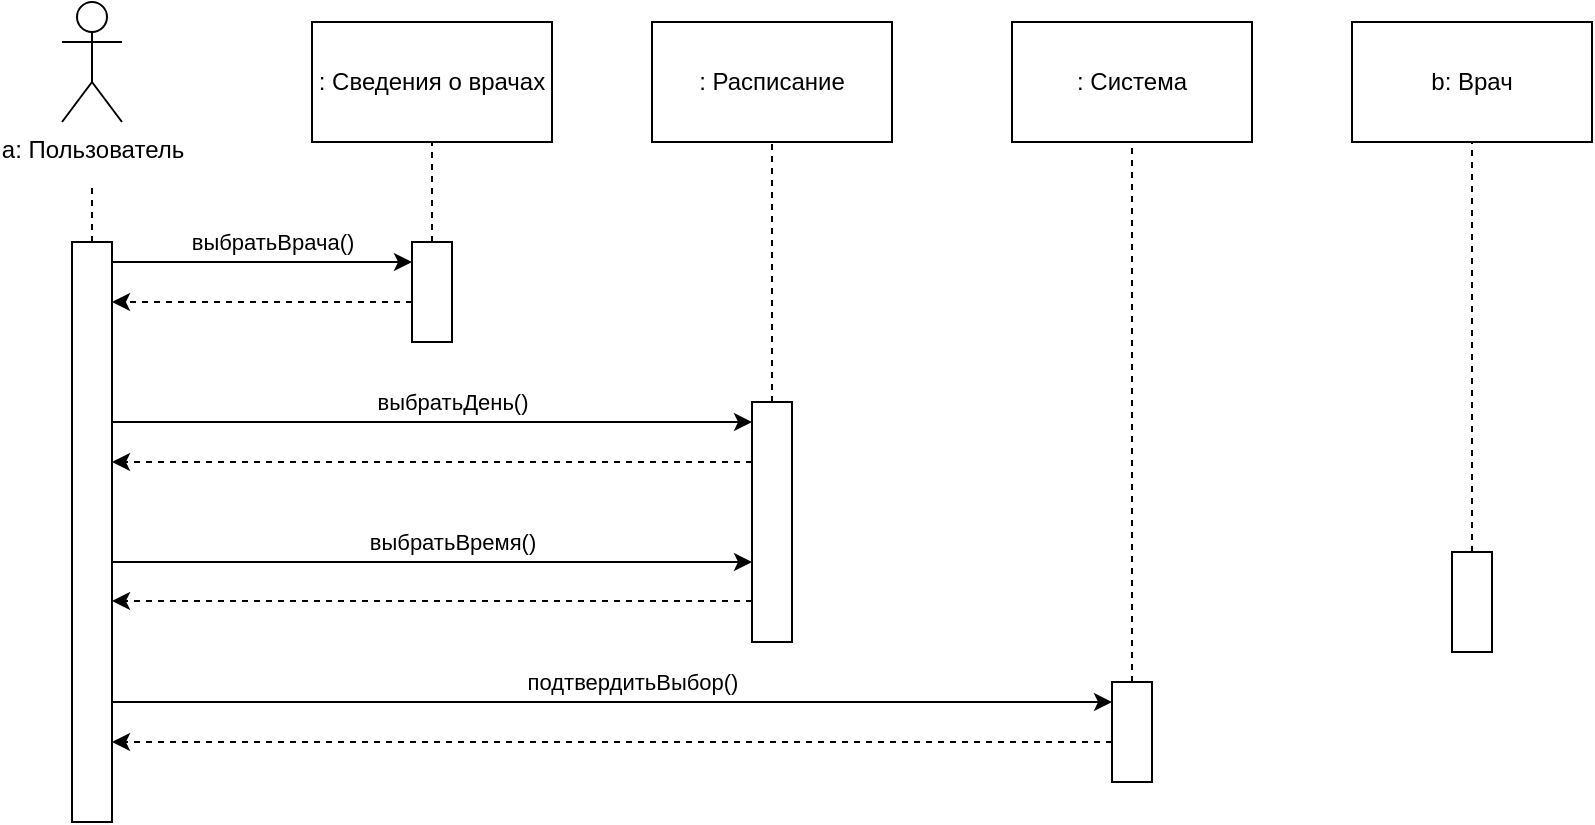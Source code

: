 <mxfile version="26.1.1">
  <diagram name="Страница — 1" id="-aC2LgrRvAPeOgifP5qQ">
    <mxGraphModel dx="1506" dy="965" grid="1" gridSize="10" guides="1" tooltips="1" connect="1" arrows="1" fold="1" page="1" pageScale="1" pageWidth="1100" pageHeight="850" math="0" shadow="0">
      <root>
        <mxCell id="0" />
        <mxCell id="1" parent="0" />
        <mxCell id="G6PU_WZym4Gf-ZEjerz6-1" value="a: Пользователь" style="shape=umlActor;verticalLabelPosition=bottom;verticalAlign=top;html=1;outlineConnect=0;" vertex="1" parent="1">
          <mxGeometry x="165" y="200" width="30" height="60" as="geometry" />
        </mxCell>
        <mxCell id="G6PU_WZym4Gf-ZEjerz6-2" value=": Система" style="rounded=0;whiteSpace=wrap;html=1;" vertex="1" parent="1">
          <mxGeometry x="640" y="210" width="120" height="60" as="geometry" />
        </mxCell>
        <mxCell id="G6PU_WZym4Gf-ZEjerz6-3" value=": Расписание" style="rounded=0;whiteSpace=wrap;html=1;" vertex="1" parent="1">
          <mxGeometry x="460" y="210" width="120" height="60" as="geometry" />
        </mxCell>
        <mxCell id="G6PU_WZym4Gf-ZEjerz6-4" value=": Сведения о врачах" style="rounded=0;whiteSpace=wrap;html=1;" vertex="1" parent="1">
          <mxGeometry x="290" y="210" width="120" height="60" as="geometry" />
        </mxCell>
        <mxCell id="G6PU_WZym4Gf-ZEjerz6-5" value="" style="rounded=0;whiteSpace=wrap;html=1;" vertex="1" parent="1">
          <mxGeometry x="170" y="320" width="20" height="290" as="geometry" />
        </mxCell>
        <mxCell id="G6PU_WZym4Gf-ZEjerz6-6" value="" style="endArrow=none;dashed=1;html=1;rounded=0;exitX=0.5;exitY=0;exitDx=0;exitDy=0;" edge="1" parent="1" source="G6PU_WZym4Gf-ZEjerz6-5">
          <mxGeometry width="50" height="50" relative="1" as="geometry">
            <mxPoint x="570" y="490" as="sourcePoint" />
            <mxPoint x="180" y="290" as="targetPoint" />
          </mxGeometry>
        </mxCell>
        <mxCell id="G6PU_WZym4Gf-ZEjerz6-8" value="" style="rounded=0;whiteSpace=wrap;html=1;" vertex="1" parent="1">
          <mxGeometry x="690" y="540" width="20" height="50" as="geometry" />
        </mxCell>
        <mxCell id="G6PU_WZym4Gf-ZEjerz6-9" value="" style="endArrow=classic;html=1;rounded=0;" edge="1" parent="1">
          <mxGeometry relative="1" as="geometry">
            <mxPoint x="190" y="330" as="sourcePoint" />
            <mxPoint x="340" y="330" as="targetPoint" />
          </mxGeometry>
        </mxCell>
        <mxCell id="G6PU_WZym4Gf-ZEjerz6-10" value="выбратьВрача()" style="edgeLabel;resizable=0;html=1;;align=center;verticalAlign=middle;" connectable="0" vertex="1" parent="G6PU_WZym4Gf-ZEjerz6-9">
          <mxGeometry relative="1" as="geometry">
            <mxPoint x="5" y="-10" as="offset" />
          </mxGeometry>
        </mxCell>
        <mxCell id="G6PU_WZym4Gf-ZEjerz6-12" value="" style="endArrow=none;dashed=1;html=1;rounded=0;entryX=0.5;entryY=1;entryDx=0;entryDy=0;exitX=0.5;exitY=0;exitDx=0;exitDy=0;" edge="1" parent="1" source="G6PU_WZym4Gf-ZEjerz6-8" target="G6PU_WZym4Gf-ZEjerz6-2">
          <mxGeometry width="50" height="50" relative="1" as="geometry">
            <mxPoint x="740.5" y="340" as="sourcePoint" />
            <mxPoint x="740" y="290" as="targetPoint" />
          </mxGeometry>
        </mxCell>
        <mxCell id="G6PU_WZym4Gf-ZEjerz6-13" value="" style="rounded=0;whiteSpace=wrap;html=1;" vertex="1" parent="1">
          <mxGeometry x="510" y="400" width="20" height="120" as="geometry" />
        </mxCell>
        <mxCell id="G6PU_WZym4Gf-ZEjerz6-14" value="" style="rounded=0;whiteSpace=wrap;html=1;" vertex="1" parent="1">
          <mxGeometry x="340" y="320" width="20" height="50" as="geometry" />
        </mxCell>
        <mxCell id="G6PU_WZym4Gf-ZEjerz6-15" value="" style="endArrow=none;dashed=1;html=1;rounded=0;entryX=0.5;entryY=1;entryDx=0;entryDy=0;exitX=0.5;exitY=0;exitDx=0;exitDy=0;" edge="1" source="G6PU_WZym4Gf-ZEjerz6-14" parent="1" target="G6PU_WZym4Gf-ZEjerz6-4">
          <mxGeometry width="50" height="50" relative="1" as="geometry">
            <mxPoint x="390.5" y="440" as="sourcePoint" />
            <mxPoint x="350" y="370" as="targetPoint" />
          </mxGeometry>
        </mxCell>
        <mxCell id="G6PU_WZym4Gf-ZEjerz6-16" value="" style="endArrow=none;dashed=1;html=1;rounded=0;entryX=0.5;entryY=1;entryDx=0;entryDy=0;exitX=0.5;exitY=0;exitDx=0;exitDy=0;" edge="1" parent="1" source="G6PU_WZym4Gf-ZEjerz6-13" target="G6PU_WZym4Gf-ZEjerz6-3">
          <mxGeometry width="50" height="50" relative="1" as="geometry">
            <mxPoint x="710" y="430" as="sourcePoint" />
            <mxPoint x="710" y="280" as="targetPoint" />
          </mxGeometry>
        </mxCell>
        <mxCell id="G6PU_WZym4Gf-ZEjerz6-17" value="b: Врач" style="rounded=0;whiteSpace=wrap;html=1;" vertex="1" parent="1">
          <mxGeometry x="810" y="210" width="120" height="60" as="geometry" />
        </mxCell>
        <mxCell id="G6PU_WZym4Gf-ZEjerz6-18" value="" style="rounded=0;whiteSpace=wrap;html=1;" vertex="1" parent="1">
          <mxGeometry x="860" y="475" width="20" height="50" as="geometry" />
        </mxCell>
        <mxCell id="G6PU_WZym4Gf-ZEjerz6-19" value="" style="endArrow=none;dashed=1;html=1;rounded=0;entryX=0.5;entryY=1;entryDx=0;entryDy=0;exitX=0.5;exitY=0;exitDx=0;exitDy=0;" edge="1" source="G6PU_WZym4Gf-ZEjerz6-18" parent="1" target="G6PU_WZym4Gf-ZEjerz6-17">
          <mxGeometry width="50" height="50" relative="1" as="geometry">
            <mxPoint x="910.5" y="495" as="sourcePoint" />
            <mxPoint x="870" y="325" as="targetPoint" />
          </mxGeometry>
        </mxCell>
        <mxCell id="G6PU_WZym4Gf-ZEjerz6-20" value="" style="endArrow=classic;html=1;rounded=0;" edge="1" parent="1">
          <mxGeometry relative="1" as="geometry">
            <mxPoint x="190" y="410" as="sourcePoint" />
            <mxPoint x="510" y="410" as="targetPoint" />
          </mxGeometry>
        </mxCell>
        <mxCell id="G6PU_WZym4Gf-ZEjerz6-21" value="выбратьДень()" style="edgeLabel;resizable=0;html=1;;align=center;verticalAlign=middle;" connectable="0" vertex="1" parent="G6PU_WZym4Gf-ZEjerz6-20">
          <mxGeometry relative="1" as="geometry">
            <mxPoint x="10" y="-10" as="offset" />
          </mxGeometry>
        </mxCell>
        <mxCell id="G6PU_WZym4Gf-ZEjerz6-23" value="" style="endArrow=classic;dashed=1;html=1;rounded=0;endFill=1;" edge="1" parent="1">
          <mxGeometry width="50" height="50" relative="1" as="geometry">
            <mxPoint x="510" y="430" as="sourcePoint" />
            <mxPoint x="190" y="430" as="targetPoint" />
          </mxGeometry>
        </mxCell>
        <mxCell id="G6PU_WZym4Gf-ZEjerz6-24" value="" style="endArrow=classic;dashed=1;html=1;rounded=0;endFill=1;" edge="1" parent="1">
          <mxGeometry width="50" height="50" relative="1" as="geometry">
            <mxPoint x="340" y="350" as="sourcePoint" />
            <mxPoint x="190" y="350" as="targetPoint" />
          </mxGeometry>
        </mxCell>
        <mxCell id="G6PU_WZym4Gf-ZEjerz6-25" value="" style="endArrow=classic;html=1;rounded=0;" edge="1" parent="1">
          <mxGeometry relative="1" as="geometry">
            <mxPoint x="190" y="480" as="sourcePoint" />
            <mxPoint x="510" y="480" as="targetPoint" />
          </mxGeometry>
        </mxCell>
        <mxCell id="G6PU_WZym4Gf-ZEjerz6-26" value="выбратьВремя()" style="edgeLabel;resizable=0;html=1;;align=center;verticalAlign=middle;" connectable="0" vertex="1" parent="G6PU_WZym4Gf-ZEjerz6-25">
          <mxGeometry relative="1" as="geometry">
            <mxPoint x="10" y="-10" as="offset" />
          </mxGeometry>
        </mxCell>
        <mxCell id="G6PU_WZym4Gf-ZEjerz6-29" value="" style="endArrow=classic;dashed=1;html=1;rounded=0;endFill=1;" edge="1" parent="1">
          <mxGeometry width="50" height="50" relative="1" as="geometry">
            <mxPoint x="510" y="499.5" as="sourcePoint" />
            <mxPoint x="190" y="499.5" as="targetPoint" />
          </mxGeometry>
        </mxCell>
        <mxCell id="G6PU_WZym4Gf-ZEjerz6-32" value="" style="endArrow=classic;html=1;rounded=0;" edge="1" parent="1">
          <mxGeometry relative="1" as="geometry">
            <mxPoint x="190" y="550" as="sourcePoint" />
            <mxPoint x="690" y="550" as="targetPoint" />
          </mxGeometry>
        </mxCell>
        <mxCell id="G6PU_WZym4Gf-ZEjerz6-33" value="подтвердитьВыбор()" style="edgeLabel;resizable=0;html=1;;align=center;verticalAlign=middle;" connectable="0" vertex="1" parent="G6PU_WZym4Gf-ZEjerz6-32">
          <mxGeometry relative="1" as="geometry">
            <mxPoint x="10" y="-10" as="offset" />
          </mxGeometry>
        </mxCell>
        <mxCell id="G6PU_WZym4Gf-ZEjerz6-34" value="" style="endArrow=classic;dashed=1;html=1;rounded=0;endFill=1;" edge="1" parent="1">
          <mxGeometry width="50" height="50" relative="1" as="geometry">
            <mxPoint x="690" y="570" as="sourcePoint" />
            <mxPoint x="190" y="570" as="targetPoint" />
          </mxGeometry>
        </mxCell>
      </root>
    </mxGraphModel>
  </diagram>
</mxfile>
